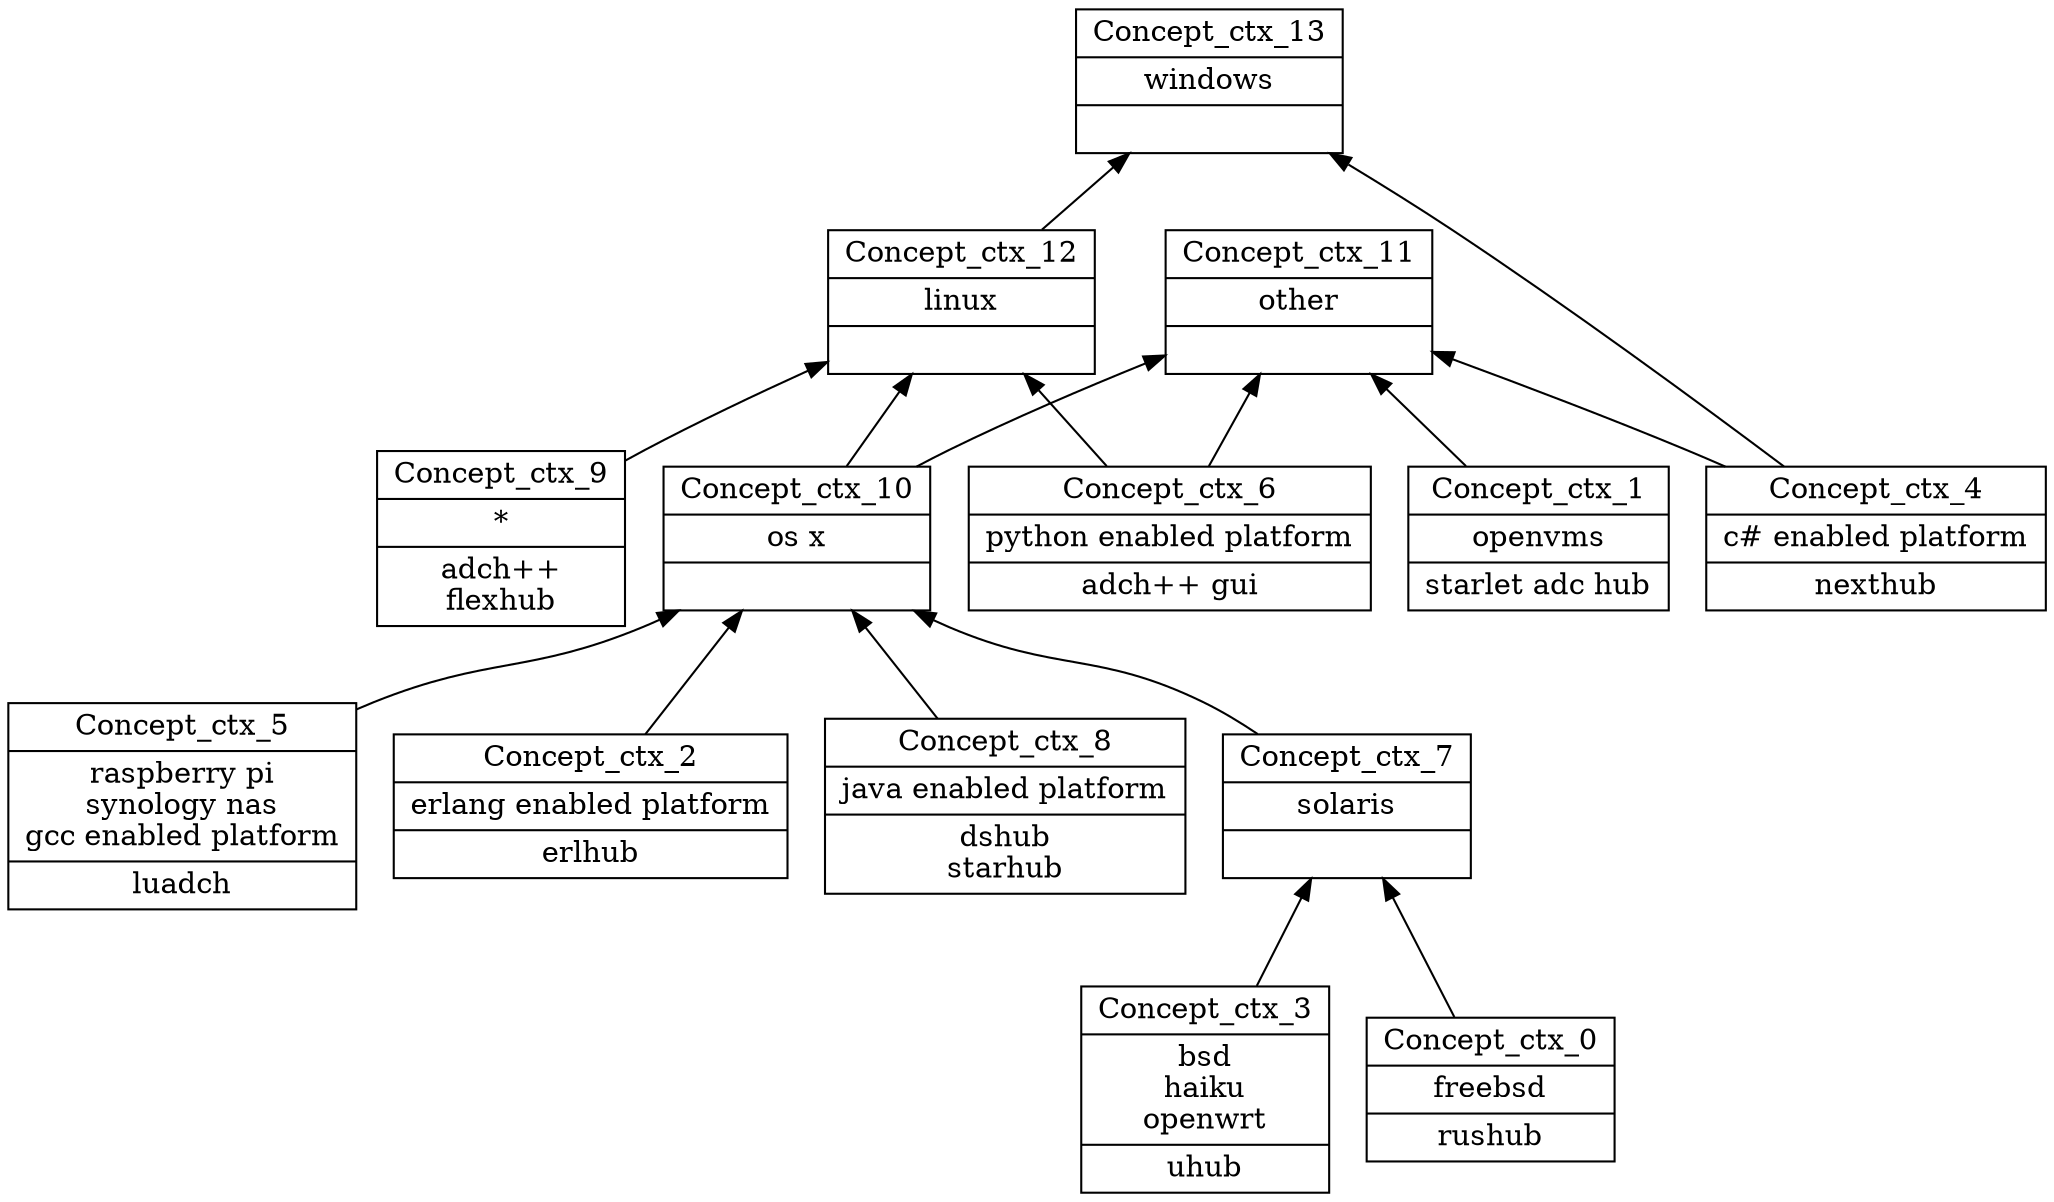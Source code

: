 digraph G { 
	rankdir=BT;
subgraph ctx { 
label="ctx";
1 [shape=record,label="{Concept_ctx_6|python enabled platform\n|adch++ gui\n}"];
2 [shape=record,label="{Concept_ctx_5|raspberry pi\nsynology nas\ngcc enabled platform\n|luadch\n}"];
3 [shape=record,label="{Concept_ctx_4|c# enabled platform\n|nexthub\n}"];
4 [shape=record,label="{Concept_ctx_3|bsd\nhaiku\nopenwrt\n|uhub\n}"];
5 [shape=record,label="{Concept_ctx_2|erlang enabled platform\n|erlhub\n}"];
6 [shape=record,label="{Concept_ctx_1|openvms\n|starlet adc hub\n}"];
7 [shape=record,label="{Concept_ctx_9|*\n|adch++\nflexhub\n}"];
8 [shape=record,label="{Concept_ctx_8|java enabled platform\n|dshub\nstarhub\n}"];
9 [shape=record,label="{Concept_ctx_7|solaris\n|}"];
10 [shape=record,label="{Concept_ctx_10|os x\n|}"];
11 [shape=record,label="{Concept_ctx_12|linux\n|}"];
12 [shape=record,label="{Concept_ctx_11|other\n|}"];
13 [shape=record,label="{Concept_ctx_13|windows\n|}"];
14 [shape=record,label="{Concept_ctx_0|freebsd\n|rushub\n}"];
	4 -> 9
	14 -> 9
	2 -> 10
	5 -> 10
	9 -> 10
	8 -> 10
	7 -> 11
	10 -> 11
	1 -> 11
	1 -> 12
	3 -> 12
	10 -> 12
	6 -> 12
	3 -> 13
	11 -> 13
}
}